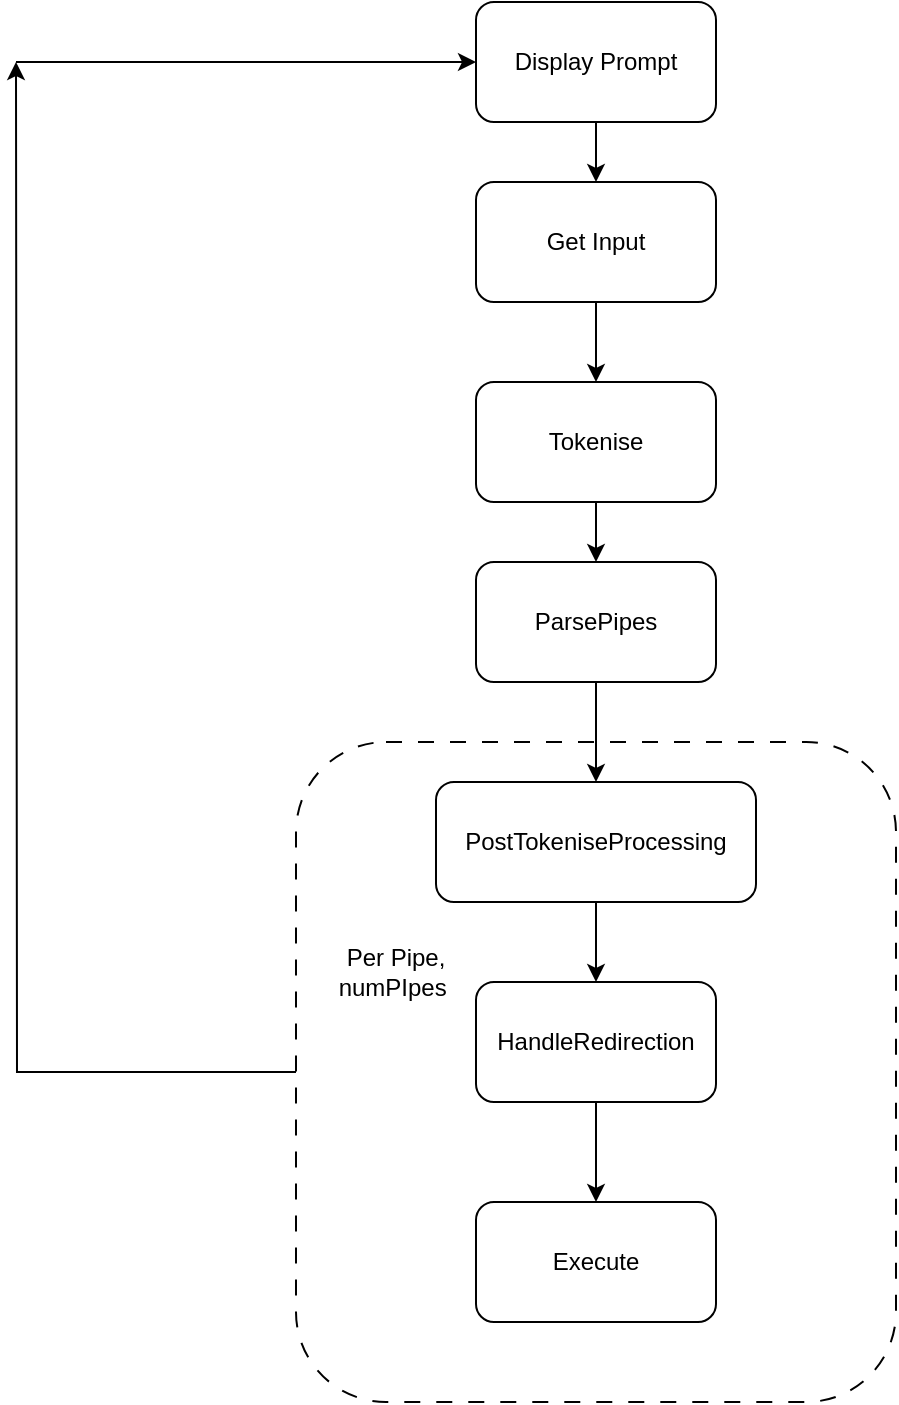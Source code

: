 <mxfile version="21.6.8" type="device">
  <diagram name="Page-1" id="74e2e168-ea6b-b213-b513-2b3c1d86103e">
    <mxGraphModel dx="793" dy="438" grid="1" gridSize="10" guides="1" tooltips="1" connect="1" arrows="1" fold="1" page="1" pageScale="1" pageWidth="1100" pageHeight="850" background="none" math="0" shadow="0">
      <root>
        <mxCell id="0" />
        <mxCell id="1" parent="0" />
        <mxCell id="FhJZxUyLQplcRZ73rvST-6" value="" style="edgeStyle=orthogonalEdgeStyle;rounded=0;orthogonalLoop=1;jettySize=auto;html=1;" edge="1" parent="1" source="FhJZxUyLQplcRZ73rvST-1" target="FhJZxUyLQplcRZ73rvST-2">
          <mxGeometry relative="1" as="geometry" />
        </mxCell>
        <mxCell id="FhJZxUyLQplcRZ73rvST-1" value="Display Prompt" style="rounded=1;whiteSpace=wrap;html=1;" vertex="1" parent="1">
          <mxGeometry x="370" y="70" width="120" height="60" as="geometry" />
        </mxCell>
        <mxCell id="FhJZxUyLQplcRZ73rvST-7" value="" style="edgeStyle=orthogonalEdgeStyle;rounded=0;orthogonalLoop=1;jettySize=auto;html=1;" edge="1" parent="1" source="FhJZxUyLQplcRZ73rvST-2" target="FhJZxUyLQplcRZ73rvST-3">
          <mxGeometry relative="1" as="geometry" />
        </mxCell>
        <mxCell id="FhJZxUyLQplcRZ73rvST-2" value="Get Input" style="rounded=1;whiteSpace=wrap;html=1;" vertex="1" parent="1">
          <mxGeometry x="370" y="160" width="120" height="60" as="geometry" />
        </mxCell>
        <mxCell id="FhJZxUyLQplcRZ73rvST-8" value="" style="edgeStyle=orthogonalEdgeStyle;rounded=0;orthogonalLoop=1;jettySize=auto;html=1;entryX=0.5;entryY=0;entryDx=0;entryDy=0;" edge="1" parent="1" source="FhJZxUyLQplcRZ73rvST-3" target="FhJZxUyLQplcRZ73rvST-19">
          <mxGeometry relative="1" as="geometry" />
        </mxCell>
        <mxCell id="FhJZxUyLQplcRZ73rvST-3" value="Tokenise" style="rounded=1;whiteSpace=wrap;html=1;" vertex="1" parent="1">
          <mxGeometry x="370" y="260" width="120" height="60" as="geometry" />
        </mxCell>
        <mxCell id="FhJZxUyLQplcRZ73rvST-9" value="" style="edgeStyle=orthogonalEdgeStyle;rounded=0;orthogonalLoop=1;jettySize=auto;html=1;" edge="1" parent="1" source="FhJZxUyLQplcRZ73rvST-4" target="FhJZxUyLQplcRZ73rvST-5">
          <mxGeometry relative="1" as="geometry" />
        </mxCell>
        <mxCell id="FhJZxUyLQplcRZ73rvST-4" value="PostTokeniseProcessing" style="rounded=1;whiteSpace=wrap;html=1;" vertex="1" parent="1">
          <mxGeometry x="350" y="460" width="160" height="60" as="geometry" />
        </mxCell>
        <mxCell id="FhJZxUyLQplcRZ73rvST-11" value="" style="edgeStyle=orthogonalEdgeStyle;rounded=0;orthogonalLoop=1;jettySize=auto;html=1;" edge="1" parent="1" source="FhJZxUyLQplcRZ73rvST-5" target="FhJZxUyLQplcRZ73rvST-10">
          <mxGeometry relative="1" as="geometry" />
        </mxCell>
        <mxCell id="FhJZxUyLQplcRZ73rvST-5" value="HandleRedirection" style="rounded=1;whiteSpace=wrap;html=1;" vertex="1" parent="1">
          <mxGeometry x="370" y="560" width="120" height="60" as="geometry" />
        </mxCell>
        <mxCell id="FhJZxUyLQplcRZ73rvST-10" value="Execute" style="rounded=1;whiteSpace=wrap;html=1;" vertex="1" parent="1">
          <mxGeometry x="370" y="670" width="120" height="60" as="geometry" />
        </mxCell>
        <mxCell id="FhJZxUyLQplcRZ73rvST-17" style="edgeStyle=orthogonalEdgeStyle;rounded=0;orthogonalLoop=1;jettySize=auto;html=1;" edge="1" parent="1" source="FhJZxUyLQplcRZ73rvST-13">
          <mxGeometry relative="1" as="geometry">
            <mxPoint x="140" y="100" as="targetPoint" />
          </mxGeometry>
        </mxCell>
        <mxCell id="FhJZxUyLQplcRZ73rvST-13" value="" style="rounded=1;whiteSpace=wrap;html=1;dashed=1;dashPattern=8 8;fillColor=none;" vertex="1" parent="1">
          <mxGeometry x="280" y="440" width="300" height="330" as="geometry" />
        </mxCell>
        <mxCell id="FhJZxUyLQplcRZ73rvST-14" value="Per Pipe, numPIpes&amp;nbsp;" style="text;html=1;strokeColor=none;fillColor=none;align=center;verticalAlign=middle;whiteSpace=wrap;rounded=0;" vertex="1" parent="1">
          <mxGeometry x="300" y="540" width="60" height="30" as="geometry" />
        </mxCell>
        <mxCell id="FhJZxUyLQplcRZ73rvST-18" value="" style="endArrow=classic;html=1;rounded=0;entryX=0;entryY=0.5;entryDx=0;entryDy=0;" edge="1" parent="1" target="FhJZxUyLQplcRZ73rvST-1">
          <mxGeometry width="50" height="50" relative="1" as="geometry">
            <mxPoint x="140" y="100" as="sourcePoint" />
            <mxPoint x="370" y="170" as="targetPoint" />
          </mxGeometry>
        </mxCell>
        <mxCell id="FhJZxUyLQplcRZ73rvST-19" value="ParsePipes" style="rounded=1;whiteSpace=wrap;html=1;" vertex="1" parent="1">
          <mxGeometry x="370" y="350" width="120" height="60" as="geometry" />
        </mxCell>
        <mxCell id="FhJZxUyLQplcRZ73rvST-20" value="" style="edgeStyle=orthogonalEdgeStyle;rounded=0;orthogonalLoop=1;jettySize=auto;html=1;" edge="1" parent="1">
          <mxGeometry relative="1" as="geometry">
            <mxPoint x="430" y="410" as="sourcePoint" />
            <mxPoint x="430" y="460" as="targetPoint" />
          </mxGeometry>
        </mxCell>
      </root>
    </mxGraphModel>
  </diagram>
</mxfile>
